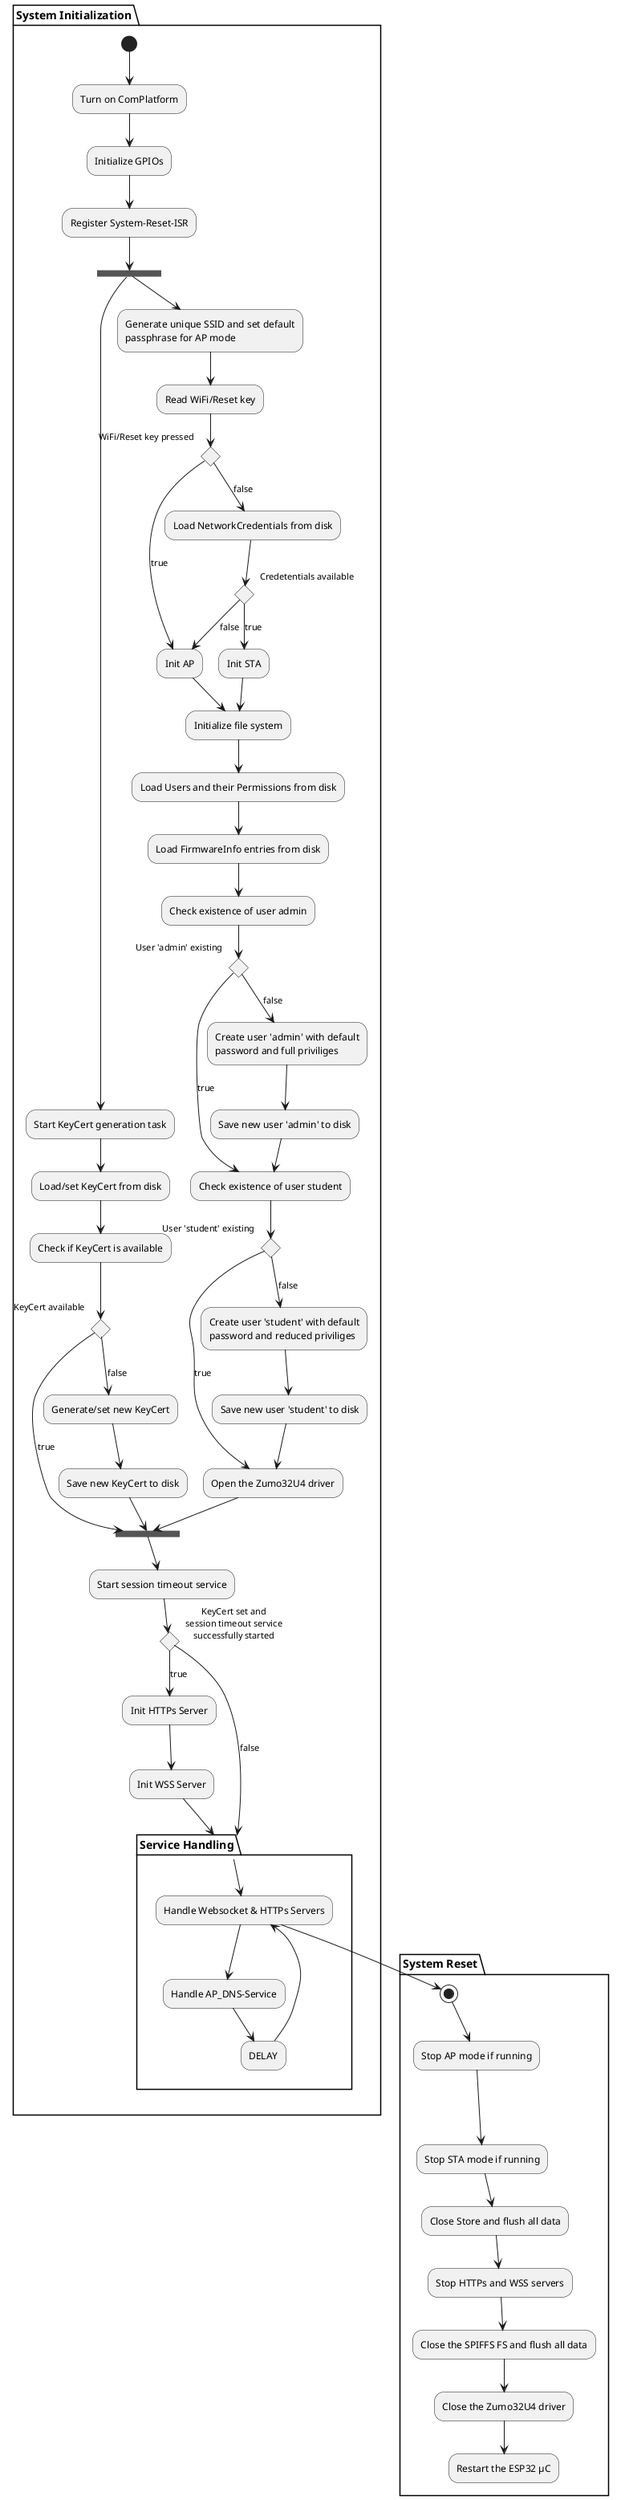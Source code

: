 @startuml
partition "System Initialization" {
    (*) --> "Turn on ComPlatform"
    --> "Initialize GPIOs"

    --> "Register System-Reset-ISR"

    --> === S1 ===
    --> "Start KeyCert generation task"
    --> "Load/set KeyCert from disk"

    --> "Check if KeyCert is available"
    if "KeyCert available" then
    --> [true] === S2 ===
    else
    --> [false] "Generate/set new KeyCert"
    --> "Save new KeyCert to disk"
    --> === S2 ===
    endif

    === S1 === --> "Generate unique SSID and set default\npassphrase for AP mode"
    --> "Read WiFi/Reset key"

    if "WiFi/Reset key pressed" then
    --> [true] "Init AP" as initap
    else
    --> [false] "Load NetworkCredentials from disk"
    if "Credetentials available" then
    --> [true] "Init STA"
    --> "Initialize file system"
    else
    --> [false] initap
    endif

    --> "Initialize file system"
    --> "Load Users and their Permissions from disk"
    --> "Load FirmwareInfo entries from disk"

    --> "Check existence of user admin"
    if "User 'admin' existing" then
    --> [true] "Check existence of user student"
    else
    --> [false] "Create user 'admin' with default\npassword and full priviliges"
    --> "Save new user 'admin' to disk"
    endif

    --> "Check existence of user student"
    if "User 'student' existing" then
    --> [true] "Open the Zumo32U4 driver"
    else
    --> [false] "Create user 'student' with default\npassword and reduced priviliges"
    --> "Save new user 'student' to disk"
    endif

    --> "Open the Zumo32U4 driver"
    --> === S2 ===

    --> "Start session timeout service"
    if "KeyCert set and\nsession timeout service\nsuccessfully started" then
    --> [true] "Init HTTPs Server"
    --> "Init WSS Server"
    --> "Service Handling"
    else
    --> [false] "Service Handling"
    endif
}

partition "Service Handling" {
    --> "Handle Websocket & HTTPs Servers" as handleserver
    --> "Handle AP_DNS-Service"
    --> "DELAY"
    --> handleserver


}

partition "System Reset" {
    --> (*)
    --> "Stop AP mode if running"
    --> "Stop STA mode if running"

    --> "Close Store and flush all data"
    --> "Stop HTTPs and WSS servers"

    --> "Close the SPIFFS FS and flush all data"

    --> "Close the Zumo32U4 driver"

    --> "Restart the ESP32 µC"
}
@enduml
